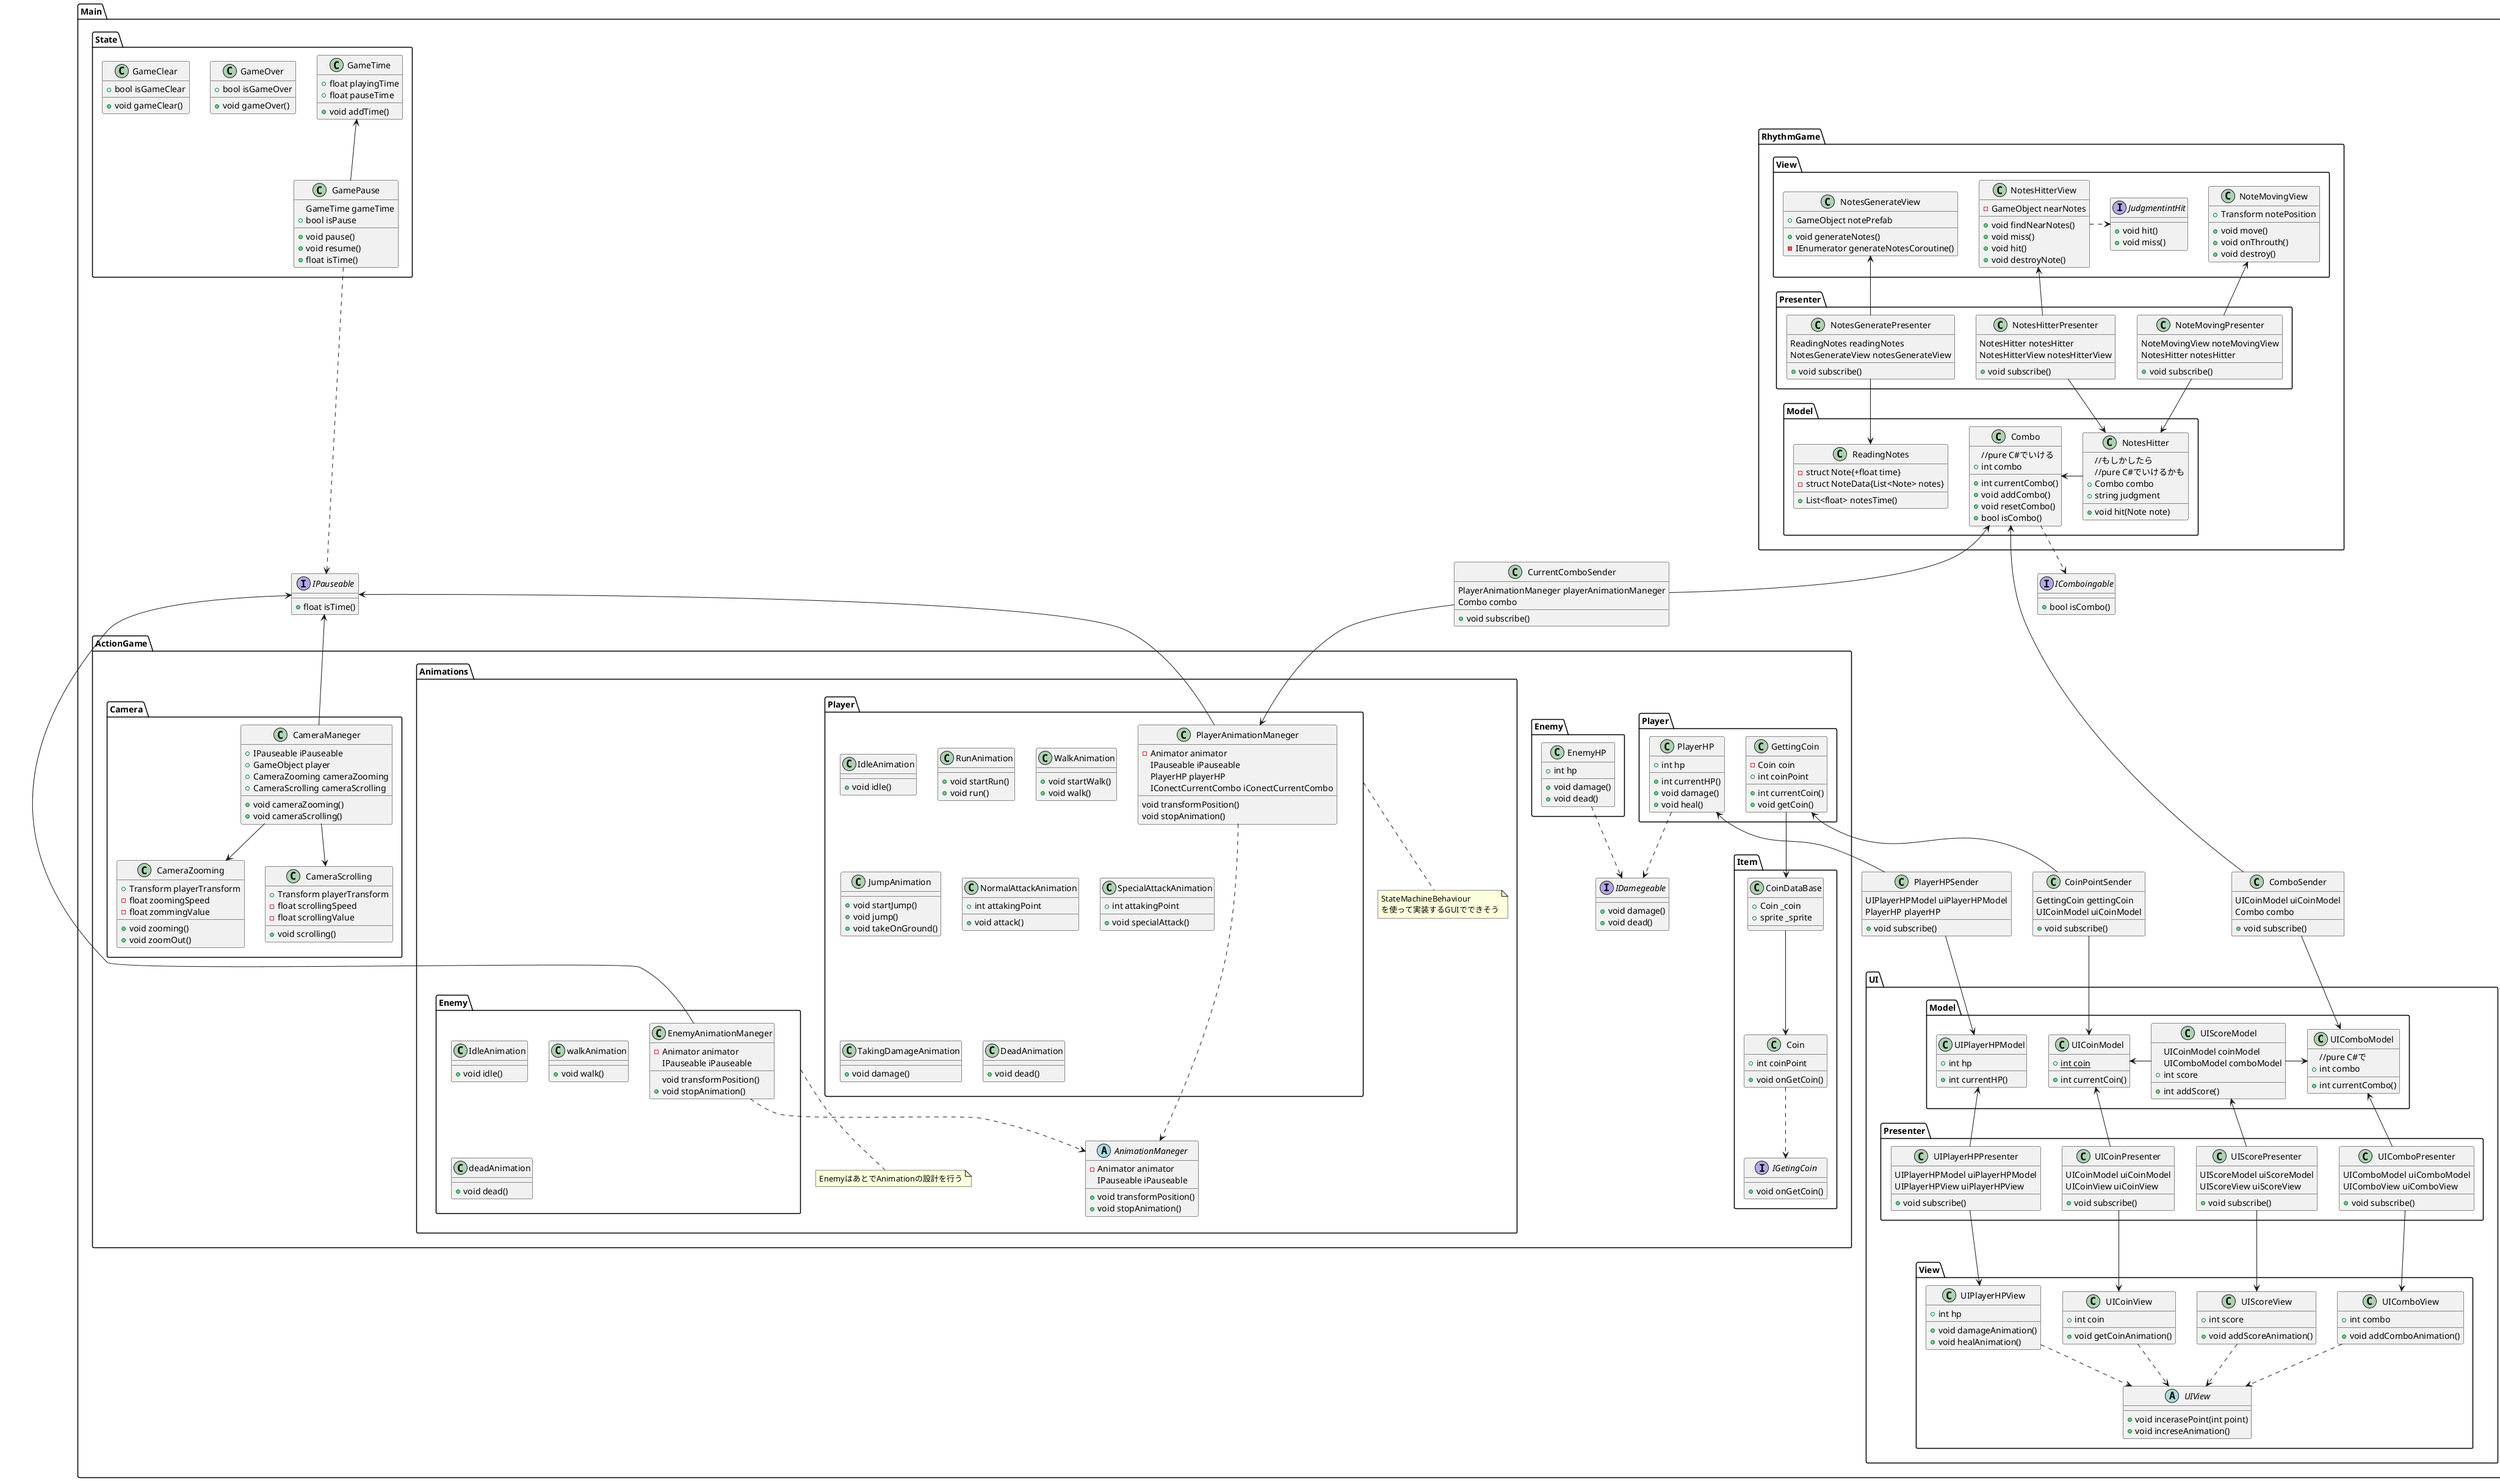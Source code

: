 @startuml RhythmGameSceneArchitecture
namespace Main{
namespace RhythmGame {
    namespace Model{
        class ReadingNotes{
            -struct Note{+float time}
            -struct NoteData{List<Note> notes}
            +List<float> notesTime()
            }
        class NotesHitter{
            //もしかしたら
            //pure C#でいけるかも
            +Combo combo
            +string judgment
            +void hit(Note note)
        }
        class Combo{
            //pure C#でいける
            +int combo
            +int currentCombo()
            +void addCombo()
            +void resetCombo()
            +bool isCombo()
        }
    }
    namespace Presenter{
        class NotesGeneratePresenter{
            ReadingNotes readingNotes
            NotesGenerateView notesGenerateView
            +void subscribe()
        }
        class NotesHitterPresenter{
            NotesHitter notesHitter
            NotesHitterView notesHitterView
            +void subscribe()
        }
        class NoteMovingPresenter{
            NoteMovingView noteMovingView
            NotesHitter notesHitter
            +void subscribe()
        }
    }
    namespace View{
        class NotesGenerateView{
            +GameObject notePrefab
            +void generateNotes()
            -IEnumerator generateNotesCoroutine()
        }
        class NotesHitterView{
            -GameObject nearNotes
            +void findNearNotes()
            +void miss()
            +void hit()
            +void destroyNote()
        }
        interface JudgmentintHit{
            +void hit()
            +void miss()
        }
        class NoteMovingView{
            +Transform notePosition
            +void move()
            +void onThrouth()
            +void destroy()
        }
        NotesHitterView .right.> JudgmentintHit
    }
}
NotesGeneratePresenter -down-> ReadingNotes
NotesGeneratePresenter -up-> NotesGenerateView
NotesHitterPresenter -down-> NotesHitter
NotesHitterPresenter -up-> NotesHitterView
NoteMovingPresenter -up-> NoteMovingView
NoteMovingPresenter -down-> NotesHitter
NotesHitter -left-> Combo

namespace ActionGame {
    namespace Animations{
        namespace Player{
            class PlayerAnimationManeger{
                -Animator animator
                IPauseable iPauseable
                PlayerHP playerHP
                IConectCurrentCombo iConectCurrentCombo
                void transformPosition()
                void stopAnimation()
            }
            class IdleAnimation{
                +void idle()
            }
            class RunAnimation{
                +void startRun()
                +void run()
            }
            class WalkAnimation{
                +void startWalk()
                +void walk()
            }
            class JumpAnimation{
                +void startJump()
                +void jump()
                +void takeOnGround()
            }
            class NormalAttackAnimation{
                +int attakingPoint
                +void attack()
            }
            class SpecialAttackAnimation{
                +int attakingPoint
                +void specialAttack()
            }
            class TakingDamageAnimation{
                +void damage()
            }
            class DeadAnimation{
                +void dead()
            }
        }
        note bottom of Player
        StateMachineBehaviour
        を使って実装するGUIでできそう
        end note
        namespace Enemy{
            class EnemyAnimationManeger{
                -Animator animator
                IPauseable iPauseable
                void transformPosition()
                +void stopAnimation()
            }
            class IdleAnimation{
                +void idle()
            }
            class walkAnimation{
                +void walk()
            }
            class deadAnimation{
                +void dead()
            }
        }
        note bottom of Enemy
        EnemyはあとでAnimationの設計を行う
        end note
        abstract AnimationManeger{
            -Animator animator
            IPauseable iPauseable
            +void transformPosition()
            +void stopAnimation()
        }
        PlayerAnimationManeger ..down..> AnimationManeger
        EnemyAnimationManeger .down.> AnimationManeger
    }
    namespace Player{
        class PlayerHP{
            +int hp
            +int currentHP()
            +void damage()
            +void heal()
        }
        class GettingCoin{
            -Coin coin
            +int coinPoint
            +int currentCoin()
            +void getCoin()
        }
    }
    namespace Item{
        class Coin{
            +int coinPoint
            +void onGetCoin()
        }
        interface IGetingCoin{
            +void onGetCoin()
        }
        class CoinDataBase{
            +Coin _coin
            +sprite _sprite
        }
    }
    Coin ..> IGetingCoin
    CoinDataBase --> Coin
    GettingCoin -down-> CoinDataBase
    namespace Camera{
        class CameraZooming{
            +Transform playerTransform
            -float zoomingSpeed
            -float zommingValue
            +void zooming()
            +void zoomOut()
        }
        class CameraScrolling{
            +Transform playerTransform
            -float scrollingSpeed
            -float scrollingValue
            +void scrolling()
        }
        class CameraManeger{
            +IPauseable iPauseable
            +GameObject player
            +CameraZooming cameraZooming
            +CameraScrolling cameraScrolling
            +void cameraZooming()
            +void cameraScrolling()
        }
        CameraManeger -down->CameraZooming
        CameraManeger -down->CameraScrolling
    }
    namespace Enemy{
        class EnemyHP{
            +int hp
            +void damage()
            +void dead()
        }
    }
    interface IDamegeable{
        +void damage()
        +void dead()
    }
    EnemyHP .down.> IDamegeable
    PlayerHP .down.> IDamegeable
}

CameraManeger -up->IPauseable

namespace UI{
    namespace Model{
        class UIScoreModel{
            UICoinModel coinModel
            UIComboModel comboModel
            +int score
            +int addScore()
        }
        class UIPlayerHPModel{
            +int hp
            +int currentHP()
        }
        class UIComboModel{
            //pure C#で
            +int combo
            +int currentCombo()
        }
        class UICoinModel{
            {static}+int coin
            +int currentCoin()
        }
    }
    namespace Presenter{
        class UIScorePresenter{
            UIScoreModel uiScoreModel
            UIScoreView uiScoreView
            +void subscribe()
        }
        class UIPlayerHPPresenter{
            UIPlayerHPModel uiPlayerHPModel
            UIPlayerHPView uiPlayerHPView
            +void subscribe()
        }
        class UIComboPresenter{
            UIComboModel uiComboModel
            UIComboView uiComboView
            +void subscribe()
        }
        class UICoinPresenter{
            UICoinModel uiCoinModel
            UICoinView uiCoinView
            +void subscribe()
        }
    }
    namespace View{
        class UIScoreView{
            +int score
            +void addScoreAnimation()
        }
        class UIPlayerHPView{
            +int hp
            +void damageAnimation()
            +void healAnimation()
        }
        class UIComboView{
            +int combo
            +void addComboAnimation()
        }
        class UICoinView{
            +int coin
            +void getCoinAnimation()
        }
        abstract class UIView{
            +void incerasePoint(int point)
            +void increseAnimation()
        }
        UICoinView .down.>UIView
        UIScoreView .down.>UIView
        UIComboView .down.>UIView
        UIPlayerHPView .down.>UIView
    }
    UIScoreModel -right-> UIComboModel
    UIScoreModel -left-> UICoinModel

    UIScorePresenter -up-> UIScoreModel
    UIScorePresenter -down-> UIScoreView
    UIPlayerHPPresenter -up-> UIPlayerHPModel
    UIPlayerHPPresenter -down-> UIPlayerHPView
    UIComboPresenter -up-> UIComboModel
    UIComboPresenter -down-> UIComboView
    UICoinPresenter -up-> UICoinModel
    UICoinPresenter -down-> UICoinView
}
namespace State{
    class GameTime{
        +float playingTime
        +float pauseTime
        +void addTime()
    }
    class GameOver{
        +bool isGameOver
        +void gameOver()
    }
    class GameClear{
        +bool isGameClear
        +void gameClear()
    }
    class GamePause{
        GameTime gameTime
        +bool isPause
        +void pause()
        +void resume()
        +float isTime()
    }
    GamePause -up-> GameTime
}
class ComboSender{
    UICoinModel uiCoinModel
    Combo combo
    +void subscribe()
}
class PlayerHPSender{
    UIPlayerHPModel uiPlayerHPModel
    PlayerHP playerHP
    +void subscribe()
}
class CoinPointSender{
    GettingCoin gettingCoin
    UICoinModel uiCoinModel
    +void subscribe()
}
class CurrentComboSender{
    PlayerAnimationManeger playerAnimationManeger
    Combo combo
    +void subscribe()
}
interface IComboingable{
    +bool isCombo()
}
interface IPauseable{
    +float isTime()
}
ComboSender -up->Combo
ComboSender -->UIComboModel
CurrentComboSender -up-> Combo
Combo .down.>IComboingable
CoinPointSender -->UICoinModel
PlayerHPSender -down-> UIPlayerHPModel
CurrentComboSender -down-> PlayerAnimationManeger
PlayerHPSender -up->ActionGame.Player.PlayerHP
CoinPointSender -up-> GettingCoin
GamePause ..down..> IPauseable
EnemyAnimationManeger -up-> IPauseable
PlayerAnimationManeger -up-> IPauseable
}
@enduml